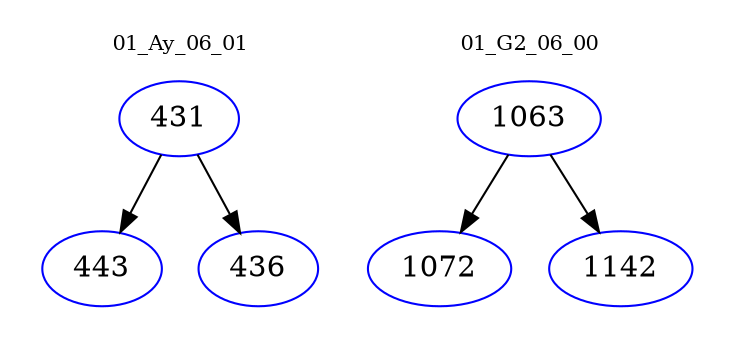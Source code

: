 digraph{
subgraph cluster_0 {
color = white
label = "01_Ay_06_01";
fontsize=10;
T0_431 [label="431", color="blue"]
T0_431 -> T0_443 [color="black"]
T0_443 [label="443", color="blue"]
T0_431 -> T0_436 [color="black"]
T0_436 [label="436", color="blue"]
}
subgraph cluster_1 {
color = white
label = "01_G2_06_00";
fontsize=10;
T1_1063 [label="1063", color="blue"]
T1_1063 -> T1_1072 [color="black"]
T1_1072 [label="1072", color="blue"]
T1_1063 -> T1_1142 [color="black"]
T1_1142 [label="1142", color="blue"]
}
}
